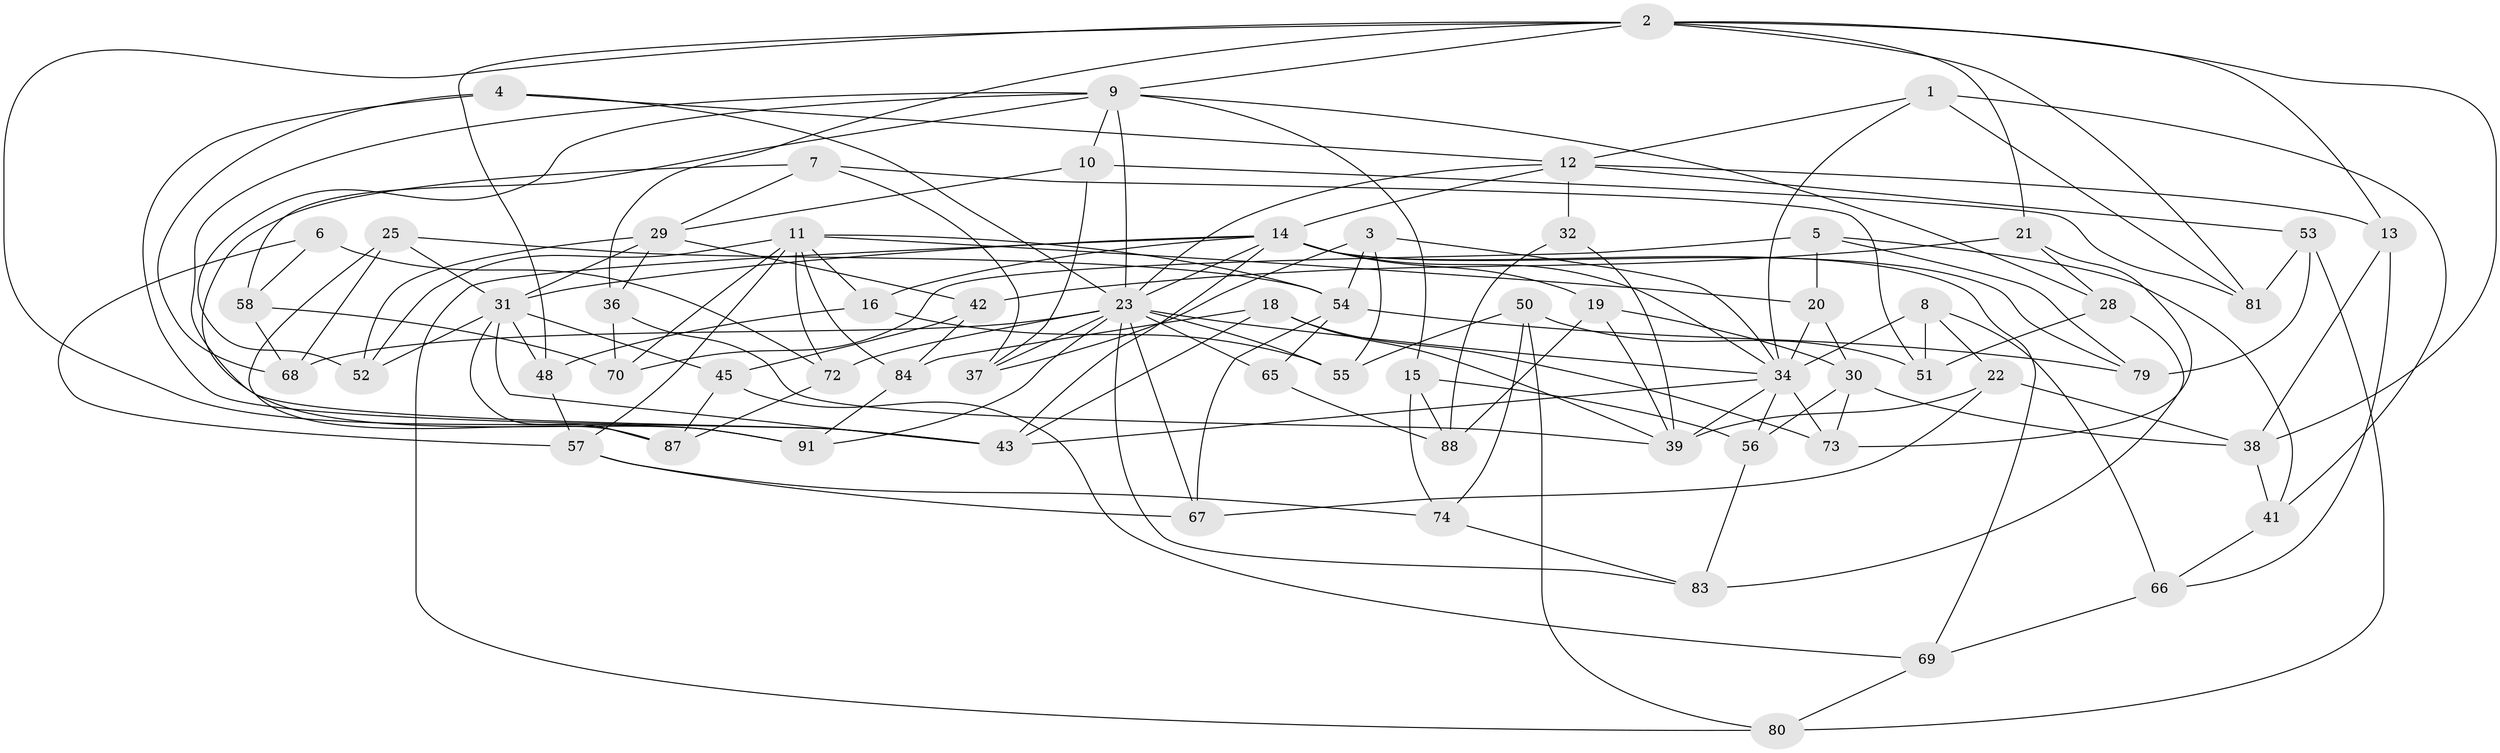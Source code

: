 // original degree distribution, {4: 1.0}
// Generated by graph-tools (version 1.1) at 2025/20/03/04/25 18:20:45]
// undirected, 64 vertices, 152 edges
graph export_dot {
graph [start="1"]
  node [color=gray90,style=filled];
  1;
  2 [super="+24"];
  3;
  4;
  5;
  6;
  7;
  8;
  9 [super="+82+92"];
  10;
  11 [super="+27+17"];
  12 [super="+76+75"];
  13;
  14 [super="+46+63"];
  15;
  16;
  18;
  19;
  20;
  21;
  22;
  23 [super="+35+33+26"];
  25;
  28;
  29 [super="+59"];
  30 [super="+47"];
  31 [super="+40"];
  32;
  34 [super="+71+89+44"];
  36;
  37;
  38 [super="+61"];
  39 [super="+62"];
  41;
  42;
  43 [super="+77"];
  45;
  48;
  50;
  51;
  52;
  53;
  54 [super="+85"];
  55;
  56;
  57 [super="+78"];
  58;
  65;
  66;
  67;
  68;
  69;
  70;
  72;
  73;
  74;
  79;
  80;
  81;
  83;
  84;
  87;
  88;
  91;
  1 -- 81;
  1 -- 41;
  1 -- 34;
  1 -- 12;
  2 -- 36;
  2 -- 9;
  2 -- 81;
  2 -- 48;
  2 -- 21;
  2 -- 38;
  2 -- 91;
  2 -- 13;
  3 -- 37;
  3 -- 54;
  3 -- 55;
  3 -- 34;
  4 -- 12;
  4 -- 43;
  4 -- 68;
  4 -- 23;
  5 -- 70;
  5 -- 79;
  5 -- 20;
  5 -- 41;
  6 -- 58;
  6 -- 57 [weight=2];
  6 -- 72;
  7 -- 29;
  7 -- 37;
  7 -- 51;
  7 -- 91;
  8 -- 51;
  8 -- 66;
  8 -- 22;
  8 -- 34;
  9 -- 58;
  9 -- 10;
  9 -- 28;
  9 -- 52;
  9 -- 15;
  9 -- 43;
  9 -- 23;
  10 -- 81;
  10 -- 37;
  10 -- 29;
  11 -- 16;
  11 -- 84;
  11 -- 72;
  11 -- 70;
  11 -- 57;
  11 -- 52;
  11 -- 20;
  11 -- 54;
  12 -- 32 [weight=2];
  12 -- 13;
  12 -- 53;
  12 -- 23;
  12 -- 14;
  13 -- 66;
  13 -- 38;
  14 -- 80;
  14 -- 69;
  14 -- 16;
  14 -- 19;
  14 -- 23;
  14 -- 34;
  14 -- 79;
  14 -- 43;
  14 -- 31;
  15 -- 56;
  15 -- 88;
  15 -- 74;
  16 -- 48;
  16 -- 55;
  18 -- 84;
  18 -- 73;
  18 -- 39;
  18 -- 43;
  19 -- 88;
  19 -- 39;
  19 -- 30;
  20 -- 30;
  20 -- 34;
  21 -- 28;
  21 -- 73;
  21 -- 42;
  22 -- 39;
  22 -- 67;
  22 -- 38;
  23 -- 68;
  23 -- 65 [weight=2];
  23 -- 67;
  23 -- 83;
  23 -- 55;
  23 -- 91;
  23 -- 37;
  23 -- 34;
  23 -- 72;
  25 -- 87;
  25 -- 68;
  25 -- 54;
  25 -- 31;
  28 -- 51;
  28 -- 83;
  29 -- 42;
  29 -- 31;
  29 -- 52;
  29 -- 36;
  30 -- 73;
  30 -- 56;
  30 -- 38 [weight=2];
  31 -- 43;
  31 -- 48;
  31 -- 52;
  31 -- 87;
  31 -- 45;
  32 -- 88;
  32 -- 39;
  34 -- 39;
  34 -- 56;
  34 -- 43;
  34 -- 73;
  36 -- 70;
  36 -- 39;
  38 -- 41;
  41 -- 66;
  42 -- 84;
  42 -- 45;
  45 -- 87;
  45 -- 69;
  48 -- 57;
  50 -- 51;
  50 -- 74;
  50 -- 55;
  50 -- 80;
  53 -- 80;
  53 -- 79;
  53 -- 81;
  54 -- 67;
  54 -- 65;
  54 -- 79;
  56 -- 83;
  57 -- 67;
  57 -- 74;
  58 -- 70;
  58 -- 68;
  65 -- 88;
  66 -- 69;
  69 -- 80;
  72 -- 87;
  74 -- 83;
  84 -- 91;
}

